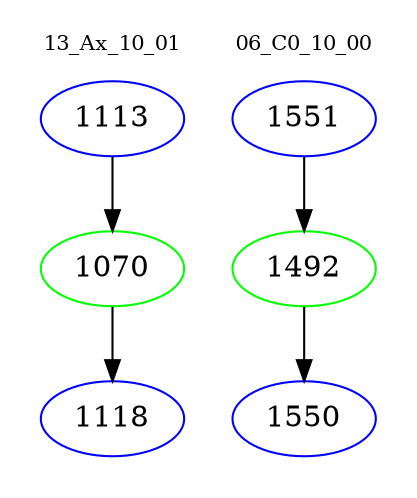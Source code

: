 digraph{
subgraph cluster_0 {
color = white
label = "13_Ax_10_01";
fontsize=10;
T0_1113 [label="1113", color="blue"]
T0_1113 -> T0_1070 [color="black"]
T0_1070 [label="1070", color="green"]
T0_1070 -> T0_1118 [color="black"]
T0_1118 [label="1118", color="blue"]
}
subgraph cluster_1 {
color = white
label = "06_C0_10_00";
fontsize=10;
T1_1551 [label="1551", color="blue"]
T1_1551 -> T1_1492 [color="black"]
T1_1492 [label="1492", color="green"]
T1_1492 -> T1_1550 [color="black"]
T1_1550 [label="1550", color="blue"]
}
}
